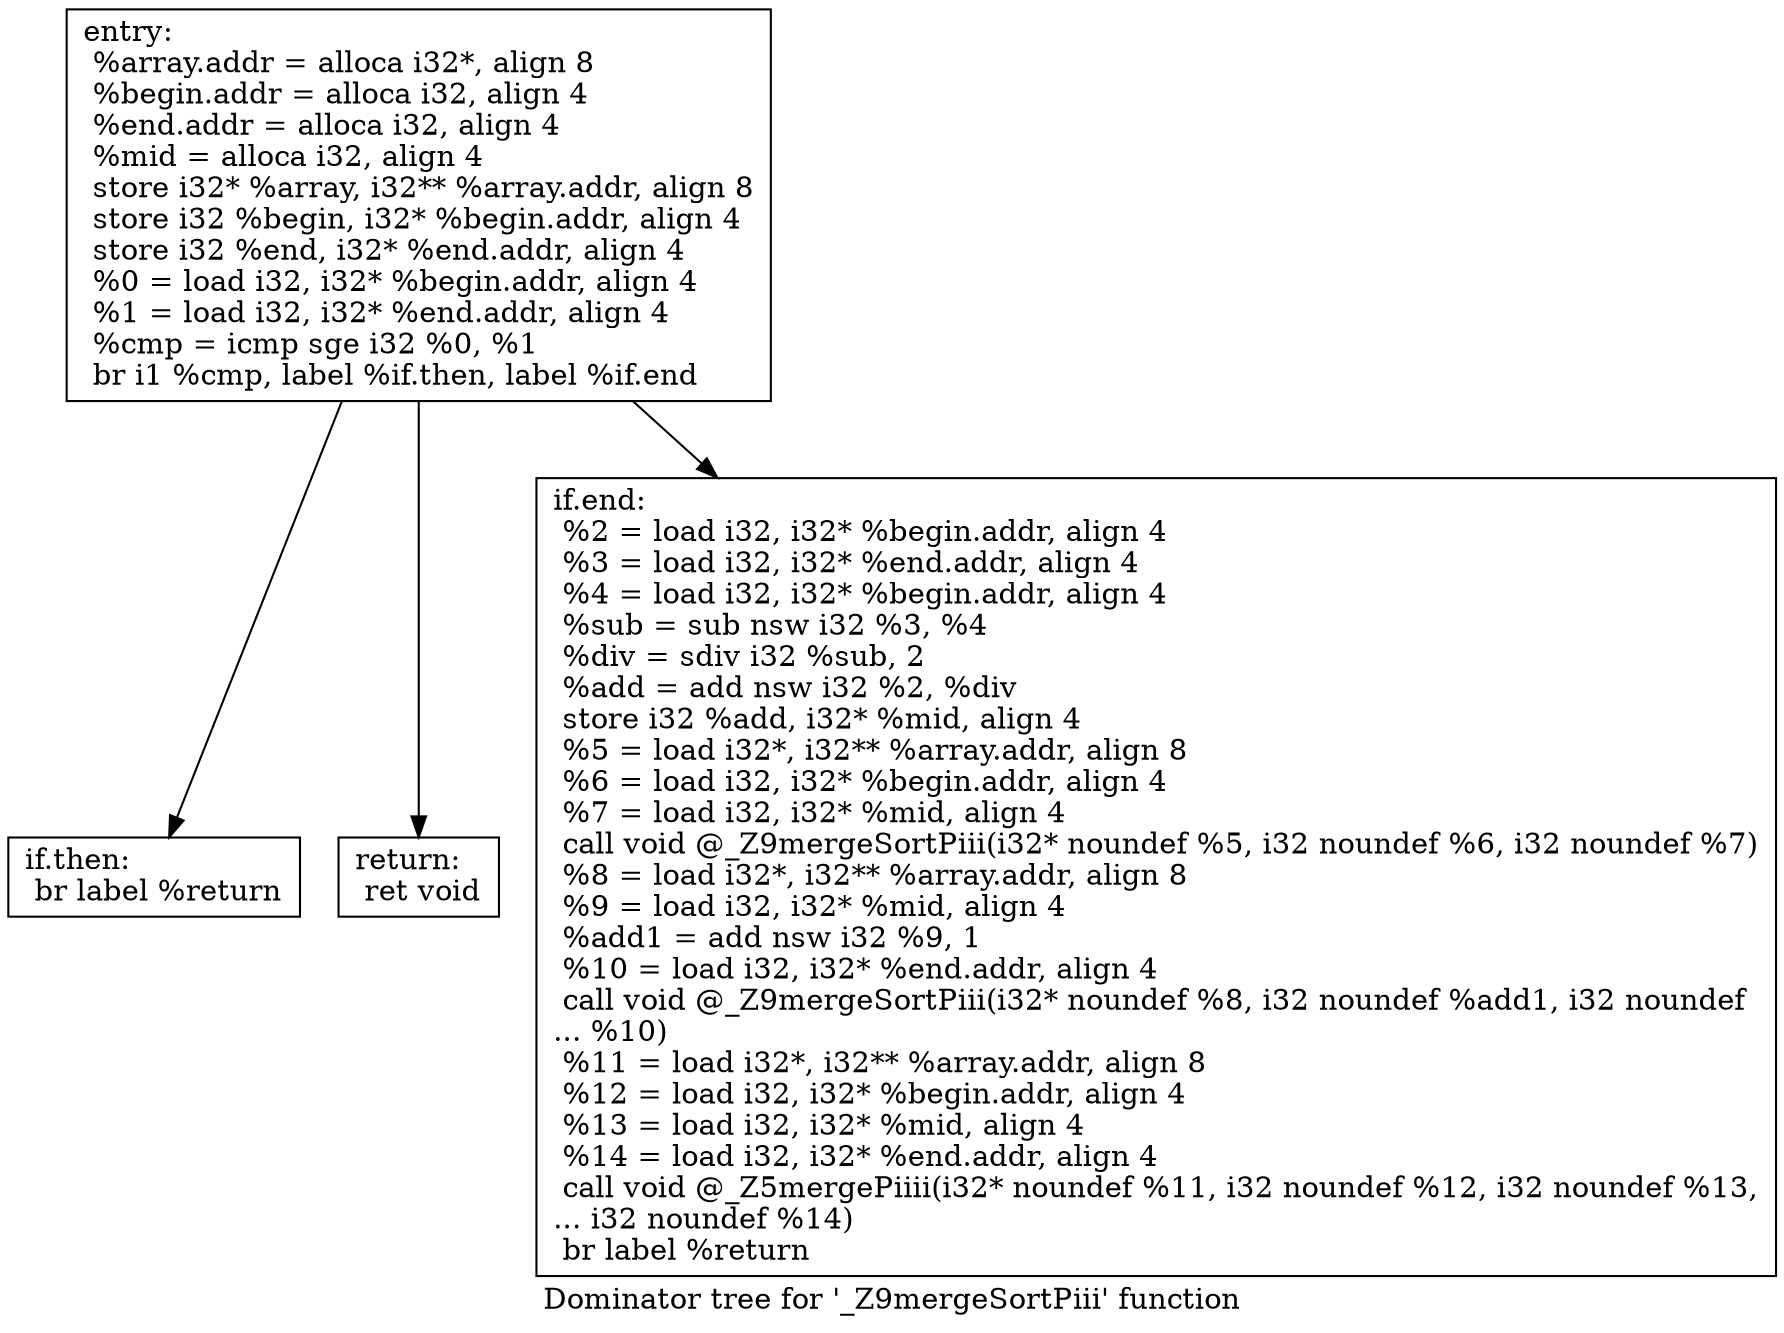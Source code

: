digraph "Dominator tree for '_Z9mergeSortPiii' function" {
	label="Dominator tree for '_Z9mergeSortPiii' function";

	Node0x55a23fc0cab0 [shape=record,label="{entry:\l  %array.addr = alloca i32*, align 8\l  %begin.addr = alloca i32, align 4\l  %end.addr = alloca i32, align 4\l  %mid = alloca i32, align 4\l  store i32* %array, i32** %array.addr, align 8\l  store i32 %begin, i32* %begin.addr, align 4\l  store i32 %end, i32* %end.addr, align 4\l  %0 = load i32, i32* %begin.addr, align 4\l  %1 = load i32, i32* %end.addr, align 4\l  %cmp = icmp sge i32 %0, %1\l  br i1 %cmp, label %if.then, label %if.end\l}"];
	Node0x55a23fc0cab0 -> Node0x55a23fc0cb10;
	Node0x55a23fc0cab0 -> Node0x55a23fc52240;
	Node0x55a23fc0cab0 -> Node0x55a23fc522a0;
	Node0x55a23fc0cb10 [shape=record,label="{if.then:                                          \l  br label %return\l}"];
	Node0x55a23fc52240 [shape=record,label="{return:                                           \l  ret void\l}"];
	Node0x55a23fc522a0 [shape=record,label="{if.end:                                           \l  %2 = load i32, i32* %begin.addr, align 4\l  %3 = load i32, i32* %end.addr, align 4\l  %4 = load i32, i32* %begin.addr, align 4\l  %sub = sub nsw i32 %3, %4\l  %div = sdiv i32 %sub, 2\l  %add = add nsw i32 %2, %div\l  store i32 %add, i32* %mid, align 4\l  %5 = load i32*, i32** %array.addr, align 8\l  %6 = load i32, i32* %begin.addr, align 4\l  %7 = load i32, i32* %mid, align 4\l  call void @_Z9mergeSortPiii(i32* noundef %5, i32 noundef %6, i32 noundef %7)\l  %8 = load i32*, i32** %array.addr, align 8\l  %9 = load i32, i32* %mid, align 4\l  %add1 = add nsw i32 %9, 1\l  %10 = load i32, i32* %end.addr, align 4\l  call void @_Z9mergeSortPiii(i32* noundef %8, i32 noundef %add1, i32 noundef\l... %10)\l  %11 = load i32*, i32** %array.addr, align 8\l  %12 = load i32, i32* %begin.addr, align 4\l  %13 = load i32, i32* %mid, align 4\l  %14 = load i32, i32* %end.addr, align 4\l  call void @_Z5mergePiiii(i32* noundef %11, i32 noundef %12, i32 noundef %13,\l... i32 noundef %14)\l  br label %return\l}"];
}
